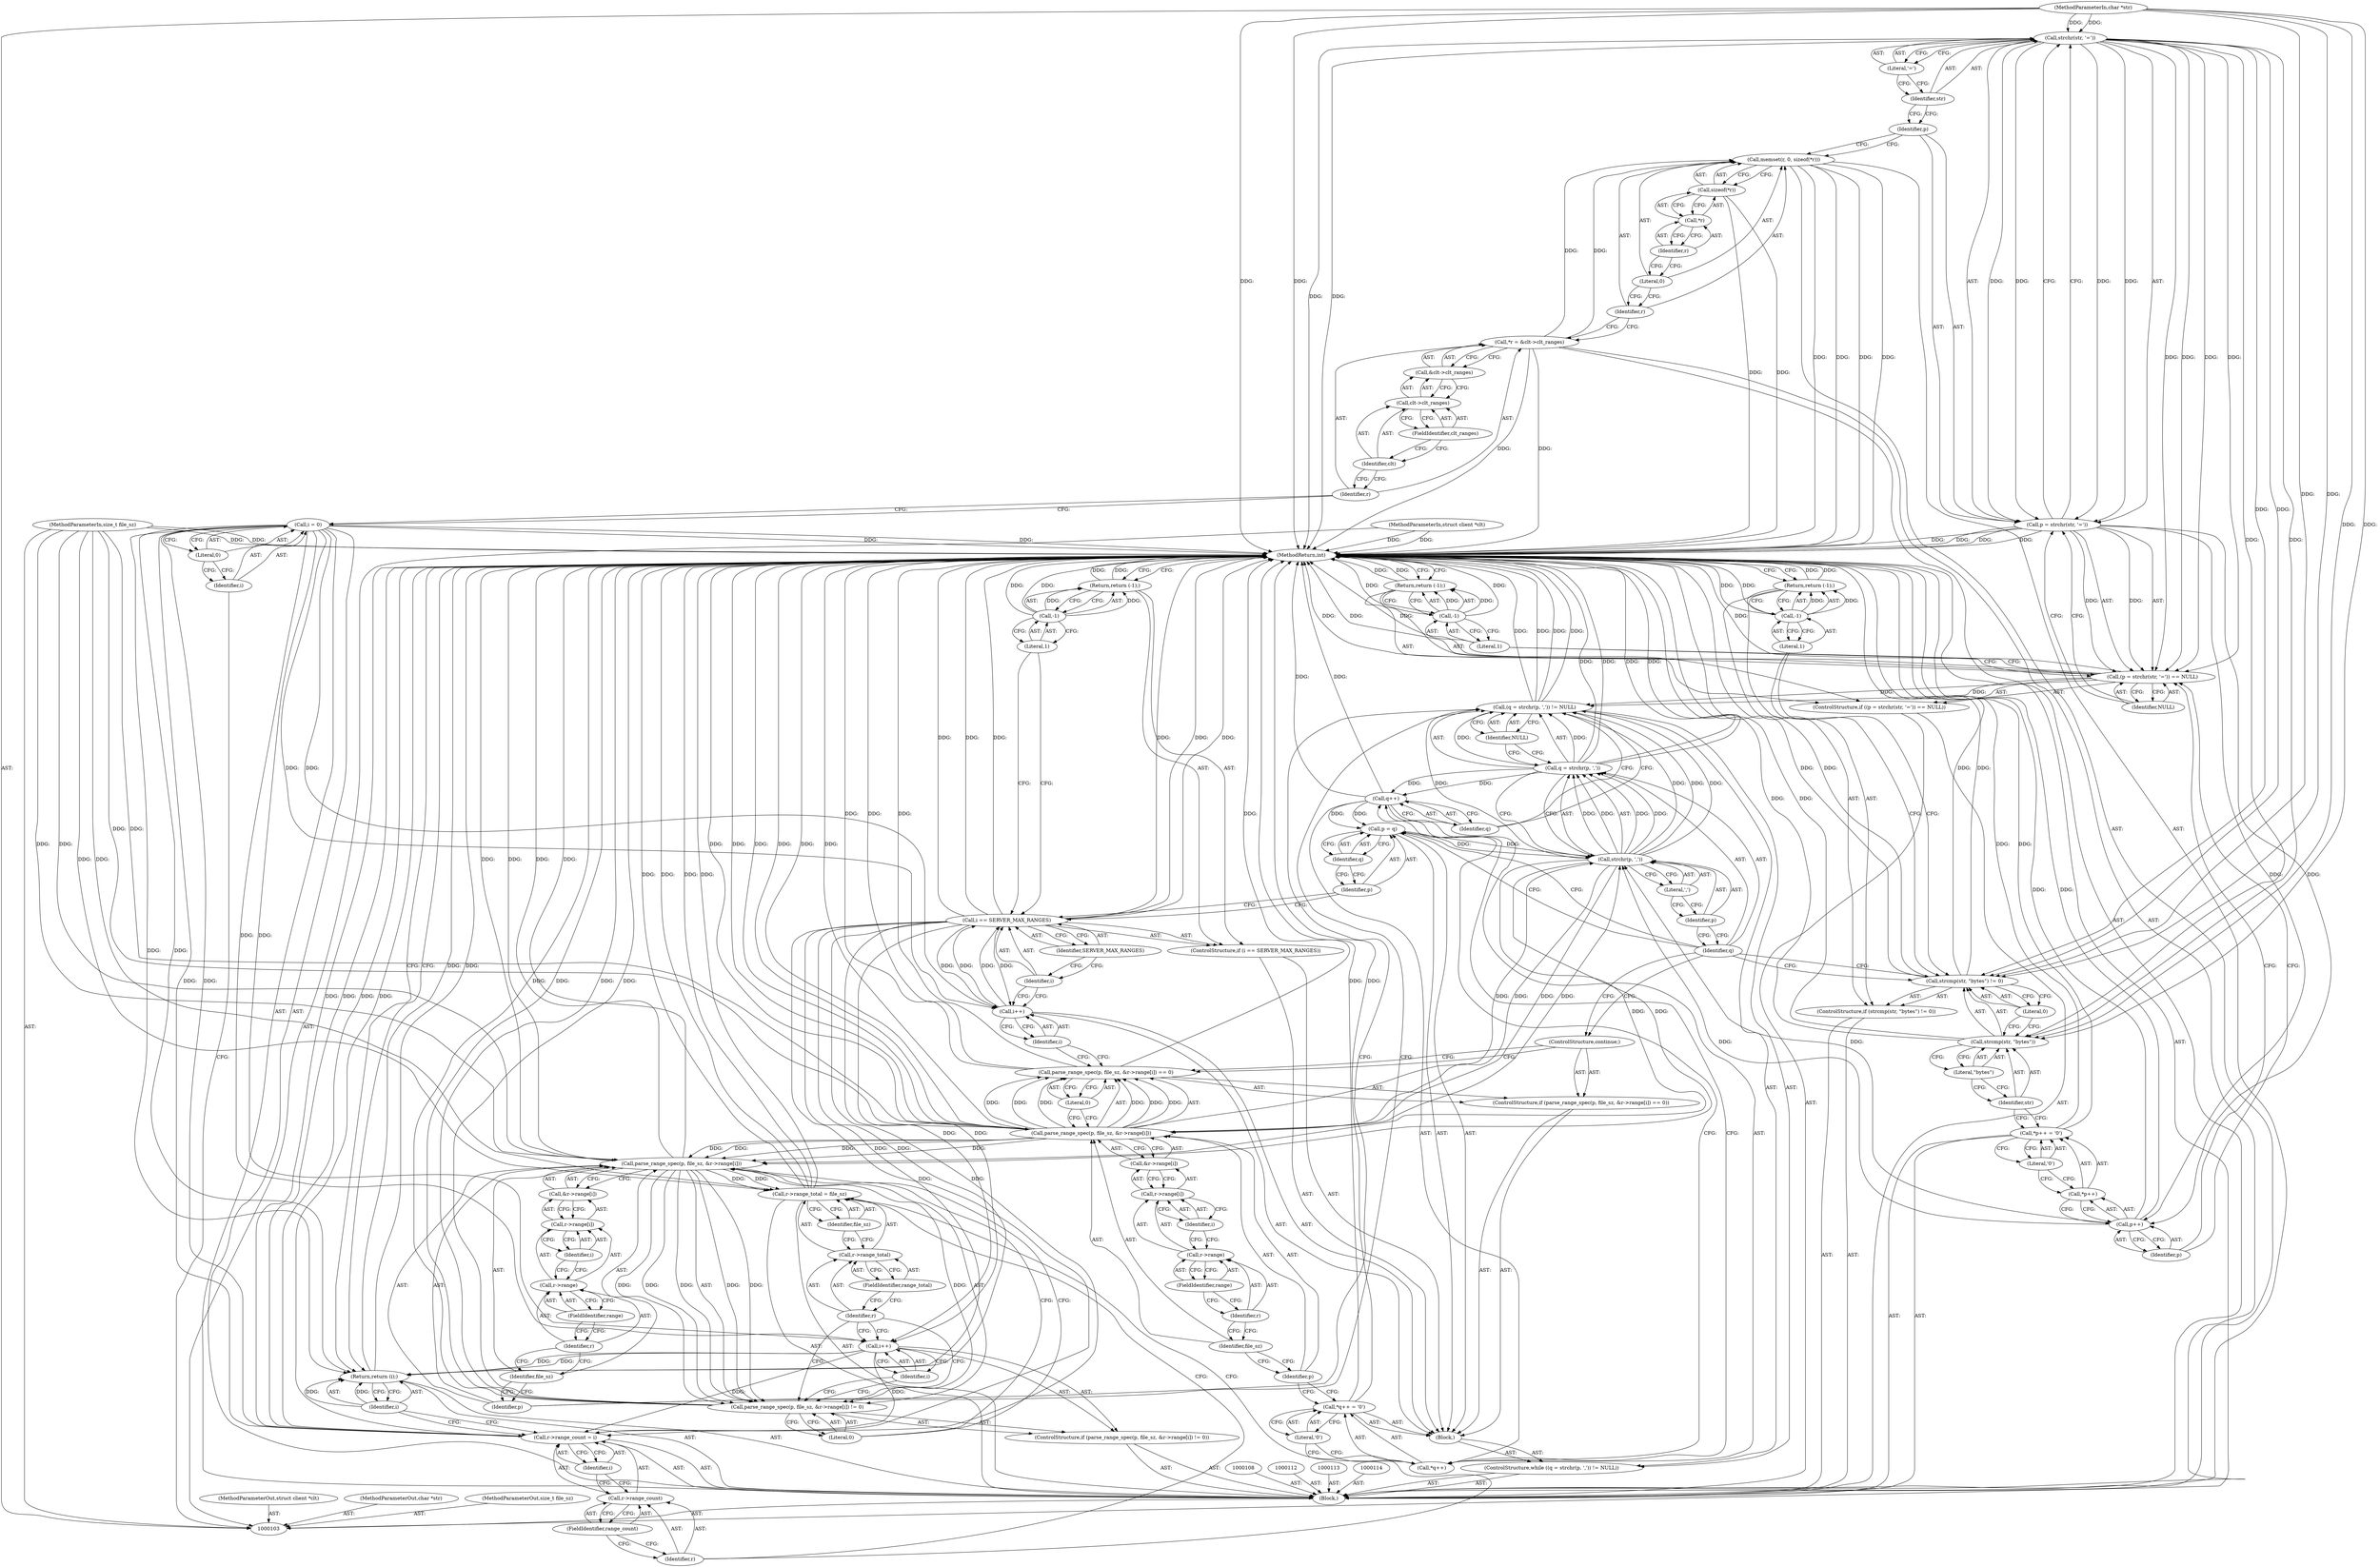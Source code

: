digraph "0_src_142cfc82b932bc211218fbd7bdda8c7ce83f19df_0" {
"1000131" [label="(Call,strchr(str, '='))"];
"1000132" [label="(Identifier,str)"];
"1000127" [label="(ControlStructure,if ((p = strchr(str, '=')) == NULL))"];
"1000133" [label="(Literal,'=')"];
"1000134" [label="(Identifier,NULL)"];
"1000128" [label="(Call,(p = strchr(str, '=')) == NULL)"];
"1000129" [label="(Call,p = strchr(str, '='))"];
"1000130" [label="(Identifier,p)"];
"1000136" [label="(Call,-1)"];
"1000137" [label="(Literal,1)"];
"1000135" [label="(Return,return (-1);)"];
"1000138" [label="(Call,*p++ = '\0')"];
"1000139" [label="(Call,*p++)"];
"1000140" [label="(Call,p++)"];
"1000141" [label="(Identifier,p)"];
"1000142" [label="(Literal,'\0')"];
"1000146" [label="(Identifier,str)"];
"1000147" [label="(Literal,\"bytes\")"];
"1000143" [label="(ControlStructure,if (strcmp(str, \"bytes\") != 0))"];
"1000148" [label="(Literal,0)"];
"1000144" [label="(Call,strcmp(str, \"bytes\") != 0)"];
"1000145" [label="(Call,strcmp(str, \"bytes\"))"];
"1000150" [label="(Call,-1)"];
"1000151" [label="(Literal,1)"];
"1000149" [label="(Return,return (-1);)"];
"1000217" [label="(MethodReturn,int)"];
"1000154" [label="(Call,q = strchr(p, ','))"];
"1000155" [label="(Identifier,q)"];
"1000156" [label="(Call,strchr(p, ','))"];
"1000152" [label="(ControlStructure,while ((q = strchr(p, ',')) != NULL))"];
"1000157" [label="(Identifier,p)"];
"1000158" [label="(Literal,',')"];
"1000159" [label="(Identifier,NULL)"];
"1000160" [label="(Block,)"];
"1000153" [label="(Call,(q = strchr(p, ',')) != NULL)"];
"1000165" [label="(Literal,'\0')"];
"1000161" [label="(Call,*q++ = '\0')"];
"1000162" [label="(Call,*q++)"];
"1000163" [label="(Call,q++)"];
"1000164" [label="(Identifier,q)"];
"1000166" [label="(ControlStructure,if (parse_range_spec(p, file_sz, &r->range[i]) == 0))"];
"1000169" [label="(Identifier,p)"];
"1000170" [label="(Identifier,file_sz)"];
"1000171" [label="(Call,&r->range[i])"];
"1000172" [label="(Call,r->range[i])"];
"1000173" [label="(Call,r->range)"];
"1000174" [label="(Identifier,r)"];
"1000175" [label="(FieldIdentifier,range)"];
"1000176" [label="(Identifier,i)"];
"1000177" [label="(Literal,0)"];
"1000167" [label="(Call,parse_range_spec(p, file_sz, &r->range[i]) == 0)"];
"1000168" [label="(Call,parse_range_spec(p, file_sz, &r->range[i]))"];
"1000178" [label="(ControlStructure,continue;)"];
"1000179" [label="(Call,i++)"];
"1000180" [label="(Identifier,i)"];
"1000184" [label="(Identifier,SERVER_MAX_RANGES)"];
"1000181" [label="(ControlStructure,if (i == SERVER_MAX_RANGES))"];
"1000182" [label="(Call,i == SERVER_MAX_RANGES)"];
"1000183" [label="(Identifier,i)"];
"1000186" [label="(Call,-1)"];
"1000187" [label="(Literal,1)"];
"1000185" [label="(Return,return (-1);)"];
"1000104" [label="(MethodParameterIn,struct client *clt)"];
"1000294" [label="(MethodParameterOut,struct client *clt)"];
"1000105" [label="(MethodParameterIn,char *str)"];
"1000295" [label="(MethodParameterOut,char *str)"];
"1000106" [label="(MethodParameterIn,size_t file_sz)"];
"1000296" [label="(MethodParameterOut,size_t file_sz)"];
"1000188" [label="(Call,p = q)"];
"1000189" [label="(Identifier,p)"];
"1000190" [label="(Identifier,q)"];
"1000191" [label="(ControlStructure,if (parse_range_spec(p, file_sz, &r->range[i]) != 0))"];
"1000194" [label="(Identifier,p)"];
"1000195" [label="(Identifier,file_sz)"];
"1000196" [label="(Call,&r->range[i])"];
"1000197" [label="(Call,r->range[i])"];
"1000198" [label="(Call,r->range)"];
"1000199" [label="(Identifier,r)"];
"1000200" [label="(FieldIdentifier,range)"];
"1000201" [label="(Identifier,i)"];
"1000192" [label="(Call,parse_range_spec(p, file_sz, &r->range[i]) != 0)"];
"1000193" [label="(Call,parse_range_spec(p, file_sz, &r->range[i]))"];
"1000202" [label="(Literal,0)"];
"1000203" [label="(Call,i++)"];
"1000204" [label="(Identifier,i)"];
"1000205" [label="(Call,r->range_total = file_sz)"];
"1000206" [label="(Call,r->range_total)"];
"1000207" [label="(Identifier,r)"];
"1000209" [label="(Identifier,file_sz)"];
"1000208" [label="(FieldIdentifier,range_total)"];
"1000210" [label="(Call,r->range_count = i)"];
"1000211" [label="(Call,r->range_count)"];
"1000212" [label="(Identifier,r)"];
"1000214" [label="(Identifier,i)"];
"1000213" [label="(FieldIdentifier,range_count)"];
"1000215" [label="(Return,return (i);)"];
"1000216" [label="(Identifier,i)"];
"1000107" [label="(Block,)"];
"1000111" [label="(Literal,0)"];
"1000109" [label="(Call,i = 0)"];
"1000110" [label="(Identifier,i)"];
"1000115" [label="(Call,*r = &clt->clt_ranges)"];
"1000116" [label="(Identifier,r)"];
"1000117" [label="(Call,&clt->clt_ranges)"];
"1000118" [label="(Call,clt->clt_ranges)"];
"1000119" [label="(Identifier,clt)"];
"1000120" [label="(FieldIdentifier,clt_ranges)"];
"1000121" [label="(Call,memset(r, 0, sizeof(*r)))"];
"1000123" [label="(Literal,0)"];
"1000124" [label="(Call,sizeof(*r))"];
"1000125" [label="(Call,*r)"];
"1000126" [label="(Identifier,r)"];
"1000122" [label="(Identifier,r)"];
"1000131" -> "1000129"  [label="AST: "];
"1000131" -> "1000133"  [label="CFG: "];
"1000132" -> "1000131"  [label="AST: "];
"1000133" -> "1000131"  [label="AST: "];
"1000129" -> "1000131"  [label="CFG: "];
"1000131" -> "1000217"  [label="DDG: "];
"1000131" -> "1000128"  [label="DDG: "];
"1000131" -> "1000128"  [label="DDG: "];
"1000131" -> "1000129"  [label="DDG: "];
"1000131" -> "1000129"  [label="DDG: "];
"1000105" -> "1000131"  [label="DDG: "];
"1000131" -> "1000144"  [label="DDG: "];
"1000131" -> "1000145"  [label="DDG: "];
"1000132" -> "1000131"  [label="AST: "];
"1000132" -> "1000130"  [label="CFG: "];
"1000133" -> "1000132"  [label="CFG: "];
"1000127" -> "1000107"  [label="AST: "];
"1000128" -> "1000127"  [label="AST: "];
"1000135" -> "1000127"  [label="AST: "];
"1000133" -> "1000131"  [label="AST: "];
"1000133" -> "1000132"  [label="CFG: "];
"1000131" -> "1000133"  [label="CFG: "];
"1000134" -> "1000128"  [label="AST: "];
"1000134" -> "1000129"  [label="CFG: "];
"1000128" -> "1000134"  [label="CFG: "];
"1000128" -> "1000127"  [label="AST: "];
"1000128" -> "1000134"  [label="CFG: "];
"1000129" -> "1000128"  [label="AST: "];
"1000134" -> "1000128"  [label="AST: "];
"1000137" -> "1000128"  [label="CFG: "];
"1000141" -> "1000128"  [label="CFG: "];
"1000128" -> "1000217"  [label="DDG: "];
"1000128" -> "1000217"  [label="DDG: "];
"1000129" -> "1000128"  [label="DDG: "];
"1000131" -> "1000128"  [label="DDG: "];
"1000131" -> "1000128"  [label="DDG: "];
"1000128" -> "1000153"  [label="DDG: "];
"1000129" -> "1000128"  [label="AST: "];
"1000129" -> "1000131"  [label="CFG: "];
"1000130" -> "1000129"  [label="AST: "];
"1000131" -> "1000129"  [label="AST: "];
"1000134" -> "1000129"  [label="CFG: "];
"1000129" -> "1000217"  [label="DDG: "];
"1000129" -> "1000217"  [label="DDG: "];
"1000129" -> "1000128"  [label="DDG: "];
"1000131" -> "1000129"  [label="DDG: "];
"1000131" -> "1000129"  [label="DDG: "];
"1000129" -> "1000140"  [label="DDG: "];
"1000130" -> "1000129"  [label="AST: "];
"1000130" -> "1000121"  [label="CFG: "];
"1000132" -> "1000130"  [label="CFG: "];
"1000136" -> "1000135"  [label="AST: "];
"1000136" -> "1000137"  [label="CFG: "];
"1000137" -> "1000136"  [label="AST: "];
"1000135" -> "1000136"  [label="CFG: "];
"1000136" -> "1000217"  [label="DDG: "];
"1000136" -> "1000135"  [label="DDG: "];
"1000137" -> "1000136"  [label="AST: "];
"1000137" -> "1000128"  [label="CFG: "];
"1000136" -> "1000137"  [label="CFG: "];
"1000135" -> "1000127"  [label="AST: "];
"1000135" -> "1000136"  [label="CFG: "];
"1000136" -> "1000135"  [label="AST: "];
"1000217" -> "1000135"  [label="CFG: "];
"1000135" -> "1000217"  [label="DDG: "];
"1000136" -> "1000135"  [label="DDG: "];
"1000138" -> "1000107"  [label="AST: "];
"1000138" -> "1000142"  [label="CFG: "];
"1000139" -> "1000138"  [label="AST: "];
"1000142" -> "1000138"  [label="AST: "];
"1000146" -> "1000138"  [label="CFG: "];
"1000138" -> "1000217"  [label="DDG: "];
"1000139" -> "1000138"  [label="AST: "];
"1000139" -> "1000140"  [label="CFG: "];
"1000140" -> "1000139"  [label="AST: "];
"1000142" -> "1000139"  [label="CFG: "];
"1000140" -> "1000139"  [label="AST: "];
"1000140" -> "1000141"  [label="CFG: "];
"1000141" -> "1000140"  [label="AST: "];
"1000139" -> "1000140"  [label="CFG: "];
"1000140" -> "1000217"  [label="DDG: "];
"1000129" -> "1000140"  [label="DDG: "];
"1000140" -> "1000156"  [label="DDG: "];
"1000141" -> "1000140"  [label="AST: "];
"1000141" -> "1000128"  [label="CFG: "];
"1000140" -> "1000141"  [label="CFG: "];
"1000142" -> "1000138"  [label="AST: "];
"1000142" -> "1000139"  [label="CFG: "];
"1000138" -> "1000142"  [label="CFG: "];
"1000146" -> "1000145"  [label="AST: "];
"1000146" -> "1000138"  [label="CFG: "];
"1000147" -> "1000146"  [label="CFG: "];
"1000147" -> "1000145"  [label="AST: "];
"1000147" -> "1000146"  [label="CFG: "];
"1000145" -> "1000147"  [label="CFG: "];
"1000143" -> "1000107"  [label="AST: "];
"1000144" -> "1000143"  [label="AST: "];
"1000149" -> "1000143"  [label="AST: "];
"1000148" -> "1000144"  [label="AST: "];
"1000148" -> "1000145"  [label="CFG: "];
"1000144" -> "1000148"  [label="CFG: "];
"1000144" -> "1000143"  [label="AST: "];
"1000144" -> "1000148"  [label="CFG: "];
"1000145" -> "1000144"  [label="AST: "];
"1000148" -> "1000144"  [label="AST: "];
"1000151" -> "1000144"  [label="CFG: "];
"1000155" -> "1000144"  [label="CFG: "];
"1000144" -> "1000217"  [label="DDG: "];
"1000144" -> "1000217"  [label="DDG: "];
"1000131" -> "1000144"  [label="DDG: "];
"1000105" -> "1000144"  [label="DDG: "];
"1000145" -> "1000144"  [label="AST: "];
"1000145" -> "1000147"  [label="CFG: "];
"1000146" -> "1000145"  [label="AST: "];
"1000147" -> "1000145"  [label="AST: "];
"1000148" -> "1000145"  [label="CFG: "];
"1000145" -> "1000217"  [label="DDG: "];
"1000131" -> "1000145"  [label="DDG: "];
"1000105" -> "1000145"  [label="DDG: "];
"1000150" -> "1000149"  [label="AST: "];
"1000150" -> "1000151"  [label="CFG: "];
"1000151" -> "1000150"  [label="AST: "];
"1000149" -> "1000150"  [label="CFG: "];
"1000150" -> "1000217"  [label="DDG: "];
"1000150" -> "1000149"  [label="DDG: "];
"1000151" -> "1000150"  [label="AST: "];
"1000151" -> "1000144"  [label="CFG: "];
"1000150" -> "1000151"  [label="CFG: "];
"1000149" -> "1000143"  [label="AST: "];
"1000149" -> "1000150"  [label="CFG: "];
"1000150" -> "1000149"  [label="AST: "];
"1000217" -> "1000149"  [label="CFG: "];
"1000149" -> "1000217"  [label="DDG: "];
"1000150" -> "1000149"  [label="DDG: "];
"1000217" -> "1000103"  [label="AST: "];
"1000217" -> "1000135"  [label="CFG: "];
"1000217" -> "1000149"  [label="CFG: "];
"1000217" -> "1000185"  [label="CFG: "];
"1000217" -> "1000215"  [label="CFG: "];
"1000149" -> "1000217"  [label="DDG: "];
"1000205" -> "1000217"  [label="DDG: "];
"1000205" -> "1000217"  [label="DDG: "];
"1000168" -> "1000217"  [label="DDG: "];
"1000168" -> "1000217"  [label="DDG: "];
"1000168" -> "1000217"  [label="DDG: "];
"1000105" -> "1000217"  [label="DDG: "];
"1000210" -> "1000217"  [label="DDG: "];
"1000210" -> "1000217"  [label="DDG: "];
"1000153" -> "1000217"  [label="DDG: "];
"1000153" -> "1000217"  [label="DDG: "];
"1000182" -> "1000217"  [label="DDG: "];
"1000182" -> "1000217"  [label="DDG: "];
"1000182" -> "1000217"  [label="DDG: "];
"1000115" -> "1000217"  [label="DDG: "];
"1000167" -> "1000217"  [label="DDG: "];
"1000167" -> "1000217"  [label="DDG: "];
"1000129" -> "1000217"  [label="DDG: "];
"1000129" -> "1000217"  [label="DDG: "];
"1000163" -> "1000217"  [label="DDG: "];
"1000186" -> "1000217"  [label="DDG: "];
"1000124" -> "1000217"  [label="DDG: "];
"1000193" -> "1000217"  [label="DDG: "];
"1000193" -> "1000217"  [label="DDG: "];
"1000104" -> "1000217"  [label="DDG: "];
"1000131" -> "1000217"  [label="DDG: "];
"1000140" -> "1000217"  [label="DDG: "];
"1000138" -> "1000217"  [label="DDG: "];
"1000154" -> "1000217"  [label="DDG: "];
"1000154" -> "1000217"  [label="DDG: "];
"1000144" -> "1000217"  [label="DDG: "];
"1000144" -> "1000217"  [label="DDG: "];
"1000128" -> "1000217"  [label="DDG: "];
"1000128" -> "1000217"  [label="DDG: "];
"1000121" -> "1000217"  [label="DDG: "];
"1000121" -> "1000217"  [label="DDG: "];
"1000192" -> "1000217"  [label="DDG: "];
"1000192" -> "1000217"  [label="DDG: "];
"1000109" -> "1000217"  [label="DDG: "];
"1000136" -> "1000217"  [label="DDG: "];
"1000150" -> "1000217"  [label="DDG: "];
"1000161" -> "1000217"  [label="DDG: "];
"1000145" -> "1000217"  [label="DDG: "];
"1000106" -> "1000217"  [label="DDG: "];
"1000185" -> "1000217"  [label="DDG: "];
"1000215" -> "1000217"  [label="DDG: "];
"1000135" -> "1000217"  [label="DDG: "];
"1000154" -> "1000153"  [label="AST: "];
"1000154" -> "1000156"  [label="CFG: "];
"1000155" -> "1000154"  [label="AST: "];
"1000156" -> "1000154"  [label="AST: "];
"1000159" -> "1000154"  [label="CFG: "];
"1000154" -> "1000217"  [label="DDG: "];
"1000154" -> "1000217"  [label="DDG: "];
"1000154" -> "1000153"  [label="DDG: "];
"1000156" -> "1000154"  [label="DDG: "];
"1000156" -> "1000154"  [label="DDG: "];
"1000154" -> "1000163"  [label="DDG: "];
"1000155" -> "1000154"  [label="AST: "];
"1000155" -> "1000188"  [label="CFG: "];
"1000155" -> "1000178"  [label="CFG: "];
"1000155" -> "1000144"  [label="CFG: "];
"1000157" -> "1000155"  [label="CFG: "];
"1000156" -> "1000154"  [label="AST: "];
"1000156" -> "1000158"  [label="CFG: "];
"1000157" -> "1000156"  [label="AST: "];
"1000158" -> "1000156"  [label="AST: "];
"1000154" -> "1000156"  [label="CFG: "];
"1000156" -> "1000153"  [label="DDG: "];
"1000156" -> "1000153"  [label="DDG: "];
"1000156" -> "1000154"  [label="DDG: "];
"1000156" -> "1000154"  [label="DDG: "];
"1000168" -> "1000156"  [label="DDG: "];
"1000188" -> "1000156"  [label="DDG: "];
"1000140" -> "1000156"  [label="DDG: "];
"1000156" -> "1000168"  [label="DDG: "];
"1000156" -> "1000193"  [label="DDG: "];
"1000152" -> "1000107"  [label="AST: "];
"1000153" -> "1000152"  [label="AST: "];
"1000160" -> "1000152"  [label="AST: "];
"1000157" -> "1000156"  [label="AST: "];
"1000157" -> "1000155"  [label="CFG: "];
"1000158" -> "1000157"  [label="CFG: "];
"1000158" -> "1000156"  [label="AST: "];
"1000158" -> "1000157"  [label="CFG: "];
"1000156" -> "1000158"  [label="CFG: "];
"1000159" -> "1000153"  [label="AST: "];
"1000159" -> "1000154"  [label="CFG: "];
"1000153" -> "1000159"  [label="CFG: "];
"1000160" -> "1000152"  [label="AST: "];
"1000161" -> "1000160"  [label="AST: "];
"1000166" -> "1000160"  [label="AST: "];
"1000179" -> "1000160"  [label="AST: "];
"1000181" -> "1000160"  [label="AST: "];
"1000188" -> "1000160"  [label="AST: "];
"1000153" -> "1000152"  [label="AST: "];
"1000153" -> "1000159"  [label="CFG: "];
"1000154" -> "1000153"  [label="AST: "];
"1000159" -> "1000153"  [label="AST: "];
"1000164" -> "1000153"  [label="CFG: "];
"1000194" -> "1000153"  [label="CFG: "];
"1000153" -> "1000217"  [label="DDG: "];
"1000153" -> "1000217"  [label="DDG: "];
"1000154" -> "1000153"  [label="DDG: "];
"1000156" -> "1000153"  [label="DDG: "];
"1000156" -> "1000153"  [label="DDG: "];
"1000128" -> "1000153"  [label="DDG: "];
"1000165" -> "1000161"  [label="AST: "];
"1000165" -> "1000162"  [label="CFG: "];
"1000161" -> "1000165"  [label="CFG: "];
"1000161" -> "1000160"  [label="AST: "];
"1000161" -> "1000165"  [label="CFG: "];
"1000162" -> "1000161"  [label="AST: "];
"1000165" -> "1000161"  [label="AST: "];
"1000169" -> "1000161"  [label="CFG: "];
"1000161" -> "1000217"  [label="DDG: "];
"1000162" -> "1000161"  [label="AST: "];
"1000162" -> "1000163"  [label="CFG: "];
"1000163" -> "1000162"  [label="AST: "];
"1000165" -> "1000162"  [label="CFG: "];
"1000163" -> "1000162"  [label="AST: "];
"1000163" -> "1000164"  [label="CFG: "];
"1000164" -> "1000163"  [label="AST: "];
"1000162" -> "1000163"  [label="CFG: "];
"1000163" -> "1000217"  [label="DDG: "];
"1000154" -> "1000163"  [label="DDG: "];
"1000163" -> "1000188"  [label="DDG: "];
"1000164" -> "1000163"  [label="AST: "];
"1000164" -> "1000153"  [label="CFG: "];
"1000163" -> "1000164"  [label="CFG: "];
"1000166" -> "1000160"  [label="AST: "];
"1000167" -> "1000166"  [label="AST: "];
"1000178" -> "1000166"  [label="AST: "];
"1000169" -> "1000168"  [label="AST: "];
"1000169" -> "1000161"  [label="CFG: "];
"1000170" -> "1000169"  [label="CFG: "];
"1000170" -> "1000168"  [label="AST: "];
"1000170" -> "1000169"  [label="CFG: "];
"1000174" -> "1000170"  [label="CFG: "];
"1000171" -> "1000168"  [label="AST: "];
"1000171" -> "1000172"  [label="CFG: "];
"1000172" -> "1000171"  [label="AST: "];
"1000168" -> "1000171"  [label="CFG: "];
"1000172" -> "1000171"  [label="AST: "];
"1000172" -> "1000176"  [label="CFG: "];
"1000173" -> "1000172"  [label="AST: "];
"1000176" -> "1000172"  [label="AST: "];
"1000171" -> "1000172"  [label="CFG: "];
"1000173" -> "1000172"  [label="AST: "];
"1000173" -> "1000175"  [label="CFG: "];
"1000174" -> "1000173"  [label="AST: "];
"1000175" -> "1000173"  [label="AST: "];
"1000176" -> "1000173"  [label="CFG: "];
"1000174" -> "1000173"  [label="AST: "];
"1000174" -> "1000170"  [label="CFG: "];
"1000175" -> "1000174"  [label="CFG: "];
"1000175" -> "1000173"  [label="AST: "];
"1000175" -> "1000174"  [label="CFG: "];
"1000173" -> "1000175"  [label="CFG: "];
"1000176" -> "1000172"  [label="AST: "];
"1000176" -> "1000173"  [label="CFG: "];
"1000172" -> "1000176"  [label="CFG: "];
"1000177" -> "1000167"  [label="AST: "];
"1000177" -> "1000168"  [label="CFG: "];
"1000167" -> "1000177"  [label="CFG: "];
"1000167" -> "1000166"  [label="AST: "];
"1000167" -> "1000177"  [label="CFG: "];
"1000168" -> "1000167"  [label="AST: "];
"1000177" -> "1000167"  [label="AST: "];
"1000178" -> "1000167"  [label="CFG: "];
"1000180" -> "1000167"  [label="CFG: "];
"1000167" -> "1000217"  [label="DDG: "];
"1000167" -> "1000217"  [label="DDG: "];
"1000168" -> "1000167"  [label="DDG: "];
"1000168" -> "1000167"  [label="DDG: "];
"1000168" -> "1000167"  [label="DDG: "];
"1000168" -> "1000167"  [label="AST: "];
"1000168" -> "1000171"  [label="CFG: "];
"1000169" -> "1000168"  [label="AST: "];
"1000170" -> "1000168"  [label="AST: "];
"1000171" -> "1000168"  [label="AST: "];
"1000177" -> "1000168"  [label="CFG: "];
"1000168" -> "1000217"  [label="DDG: "];
"1000168" -> "1000217"  [label="DDG: "];
"1000168" -> "1000217"  [label="DDG: "];
"1000168" -> "1000156"  [label="DDG: "];
"1000168" -> "1000167"  [label="DDG: "];
"1000168" -> "1000167"  [label="DDG: "];
"1000168" -> "1000167"  [label="DDG: "];
"1000156" -> "1000168"  [label="DDG: "];
"1000106" -> "1000168"  [label="DDG: "];
"1000168" -> "1000193"  [label="DDG: "];
"1000168" -> "1000193"  [label="DDG: "];
"1000178" -> "1000166"  [label="AST: "];
"1000178" -> "1000167"  [label="CFG: "];
"1000155" -> "1000178"  [label="CFG: "];
"1000179" -> "1000160"  [label="AST: "];
"1000179" -> "1000180"  [label="CFG: "];
"1000180" -> "1000179"  [label="AST: "];
"1000183" -> "1000179"  [label="CFG: "];
"1000109" -> "1000179"  [label="DDG: "];
"1000182" -> "1000179"  [label="DDG: "];
"1000179" -> "1000182"  [label="DDG: "];
"1000180" -> "1000179"  [label="AST: "];
"1000180" -> "1000167"  [label="CFG: "];
"1000179" -> "1000180"  [label="CFG: "];
"1000184" -> "1000182"  [label="AST: "];
"1000184" -> "1000183"  [label="CFG: "];
"1000182" -> "1000184"  [label="CFG: "];
"1000181" -> "1000160"  [label="AST: "];
"1000182" -> "1000181"  [label="AST: "];
"1000185" -> "1000181"  [label="AST: "];
"1000182" -> "1000181"  [label="AST: "];
"1000182" -> "1000184"  [label="CFG: "];
"1000183" -> "1000182"  [label="AST: "];
"1000184" -> "1000182"  [label="AST: "];
"1000187" -> "1000182"  [label="CFG: "];
"1000189" -> "1000182"  [label="CFG: "];
"1000182" -> "1000217"  [label="DDG: "];
"1000182" -> "1000217"  [label="DDG: "];
"1000182" -> "1000217"  [label="DDG: "];
"1000182" -> "1000179"  [label="DDG: "];
"1000179" -> "1000182"  [label="DDG: "];
"1000182" -> "1000203"  [label="DDG: "];
"1000182" -> "1000210"  [label="DDG: "];
"1000182" -> "1000215"  [label="DDG: "];
"1000183" -> "1000182"  [label="AST: "];
"1000183" -> "1000179"  [label="CFG: "];
"1000184" -> "1000183"  [label="CFG: "];
"1000186" -> "1000185"  [label="AST: "];
"1000186" -> "1000187"  [label="CFG: "];
"1000187" -> "1000186"  [label="AST: "];
"1000185" -> "1000186"  [label="CFG: "];
"1000186" -> "1000217"  [label="DDG: "];
"1000186" -> "1000185"  [label="DDG: "];
"1000187" -> "1000186"  [label="AST: "];
"1000187" -> "1000182"  [label="CFG: "];
"1000186" -> "1000187"  [label="CFG: "];
"1000185" -> "1000181"  [label="AST: "];
"1000185" -> "1000186"  [label="CFG: "];
"1000186" -> "1000185"  [label="AST: "];
"1000217" -> "1000185"  [label="CFG: "];
"1000185" -> "1000217"  [label="DDG: "];
"1000186" -> "1000185"  [label="DDG: "];
"1000104" -> "1000103"  [label="AST: "];
"1000104" -> "1000217"  [label="DDG: "];
"1000294" -> "1000103"  [label="AST: "];
"1000105" -> "1000103"  [label="AST: "];
"1000105" -> "1000217"  [label="DDG: "];
"1000105" -> "1000131"  [label="DDG: "];
"1000105" -> "1000144"  [label="DDG: "];
"1000105" -> "1000145"  [label="DDG: "];
"1000295" -> "1000103"  [label="AST: "];
"1000106" -> "1000103"  [label="AST: "];
"1000106" -> "1000217"  [label="DDG: "];
"1000106" -> "1000168"  [label="DDG: "];
"1000106" -> "1000193"  [label="DDG: "];
"1000106" -> "1000205"  [label="DDG: "];
"1000296" -> "1000103"  [label="AST: "];
"1000188" -> "1000160"  [label="AST: "];
"1000188" -> "1000190"  [label="CFG: "];
"1000189" -> "1000188"  [label="AST: "];
"1000190" -> "1000188"  [label="AST: "];
"1000155" -> "1000188"  [label="CFG: "];
"1000188" -> "1000156"  [label="DDG: "];
"1000163" -> "1000188"  [label="DDG: "];
"1000189" -> "1000188"  [label="AST: "];
"1000189" -> "1000182"  [label="CFG: "];
"1000190" -> "1000189"  [label="CFG: "];
"1000190" -> "1000188"  [label="AST: "];
"1000190" -> "1000189"  [label="CFG: "];
"1000188" -> "1000190"  [label="CFG: "];
"1000191" -> "1000107"  [label="AST: "];
"1000192" -> "1000191"  [label="AST: "];
"1000203" -> "1000191"  [label="AST: "];
"1000194" -> "1000193"  [label="AST: "];
"1000194" -> "1000153"  [label="CFG: "];
"1000195" -> "1000194"  [label="CFG: "];
"1000195" -> "1000193"  [label="AST: "];
"1000195" -> "1000194"  [label="CFG: "];
"1000199" -> "1000195"  [label="CFG: "];
"1000196" -> "1000193"  [label="AST: "];
"1000196" -> "1000197"  [label="CFG: "];
"1000197" -> "1000196"  [label="AST: "];
"1000193" -> "1000196"  [label="CFG: "];
"1000197" -> "1000196"  [label="AST: "];
"1000197" -> "1000201"  [label="CFG: "];
"1000198" -> "1000197"  [label="AST: "];
"1000201" -> "1000197"  [label="AST: "];
"1000196" -> "1000197"  [label="CFG: "];
"1000198" -> "1000197"  [label="AST: "];
"1000198" -> "1000200"  [label="CFG: "];
"1000199" -> "1000198"  [label="AST: "];
"1000200" -> "1000198"  [label="AST: "];
"1000201" -> "1000198"  [label="CFG: "];
"1000199" -> "1000198"  [label="AST: "];
"1000199" -> "1000195"  [label="CFG: "];
"1000200" -> "1000199"  [label="CFG: "];
"1000200" -> "1000198"  [label="AST: "];
"1000200" -> "1000199"  [label="CFG: "];
"1000198" -> "1000200"  [label="CFG: "];
"1000201" -> "1000197"  [label="AST: "];
"1000201" -> "1000198"  [label="CFG: "];
"1000197" -> "1000201"  [label="CFG: "];
"1000192" -> "1000191"  [label="AST: "];
"1000192" -> "1000202"  [label="CFG: "];
"1000193" -> "1000192"  [label="AST: "];
"1000202" -> "1000192"  [label="AST: "];
"1000204" -> "1000192"  [label="CFG: "];
"1000207" -> "1000192"  [label="CFG: "];
"1000192" -> "1000217"  [label="DDG: "];
"1000192" -> "1000217"  [label="DDG: "];
"1000193" -> "1000192"  [label="DDG: "];
"1000193" -> "1000192"  [label="DDG: "];
"1000193" -> "1000192"  [label="DDG: "];
"1000193" -> "1000192"  [label="AST: "];
"1000193" -> "1000196"  [label="CFG: "];
"1000194" -> "1000193"  [label="AST: "];
"1000195" -> "1000193"  [label="AST: "];
"1000196" -> "1000193"  [label="AST: "];
"1000202" -> "1000193"  [label="CFG: "];
"1000193" -> "1000217"  [label="DDG: "];
"1000193" -> "1000217"  [label="DDG: "];
"1000193" -> "1000192"  [label="DDG: "];
"1000193" -> "1000192"  [label="DDG: "];
"1000193" -> "1000192"  [label="DDG: "];
"1000156" -> "1000193"  [label="DDG: "];
"1000168" -> "1000193"  [label="DDG: "];
"1000168" -> "1000193"  [label="DDG: "];
"1000106" -> "1000193"  [label="DDG: "];
"1000193" -> "1000205"  [label="DDG: "];
"1000202" -> "1000192"  [label="AST: "];
"1000202" -> "1000193"  [label="CFG: "];
"1000192" -> "1000202"  [label="CFG: "];
"1000203" -> "1000191"  [label="AST: "];
"1000203" -> "1000204"  [label="CFG: "];
"1000204" -> "1000203"  [label="AST: "];
"1000207" -> "1000203"  [label="CFG: "];
"1000109" -> "1000203"  [label="DDG: "];
"1000182" -> "1000203"  [label="DDG: "];
"1000203" -> "1000210"  [label="DDG: "];
"1000203" -> "1000215"  [label="DDG: "];
"1000204" -> "1000203"  [label="AST: "];
"1000204" -> "1000192"  [label="CFG: "];
"1000203" -> "1000204"  [label="CFG: "];
"1000205" -> "1000107"  [label="AST: "];
"1000205" -> "1000209"  [label="CFG: "];
"1000206" -> "1000205"  [label="AST: "];
"1000209" -> "1000205"  [label="AST: "];
"1000212" -> "1000205"  [label="CFG: "];
"1000205" -> "1000217"  [label="DDG: "];
"1000205" -> "1000217"  [label="DDG: "];
"1000193" -> "1000205"  [label="DDG: "];
"1000106" -> "1000205"  [label="DDG: "];
"1000206" -> "1000205"  [label="AST: "];
"1000206" -> "1000208"  [label="CFG: "];
"1000207" -> "1000206"  [label="AST: "];
"1000208" -> "1000206"  [label="AST: "];
"1000209" -> "1000206"  [label="CFG: "];
"1000207" -> "1000206"  [label="AST: "];
"1000207" -> "1000203"  [label="CFG: "];
"1000207" -> "1000192"  [label="CFG: "];
"1000208" -> "1000207"  [label="CFG: "];
"1000209" -> "1000205"  [label="AST: "];
"1000209" -> "1000206"  [label="CFG: "];
"1000205" -> "1000209"  [label="CFG: "];
"1000208" -> "1000206"  [label="AST: "];
"1000208" -> "1000207"  [label="CFG: "];
"1000206" -> "1000208"  [label="CFG: "];
"1000210" -> "1000107"  [label="AST: "];
"1000210" -> "1000214"  [label="CFG: "];
"1000211" -> "1000210"  [label="AST: "];
"1000214" -> "1000210"  [label="AST: "];
"1000216" -> "1000210"  [label="CFG: "];
"1000210" -> "1000217"  [label="DDG: "];
"1000210" -> "1000217"  [label="DDG: "];
"1000109" -> "1000210"  [label="DDG: "];
"1000182" -> "1000210"  [label="DDG: "];
"1000203" -> "1000210"  [label="DDG: "];
"1000211" -> "1000210"  [label="AST: "];
"1000211" -> "1000213"  [label="CFG: "];
"1000212" -> "1000211"  [label="AST: "];
"1000213" -> "1000211"  [label="AST: "];
"1000214" -> "1000211"  [label="CFG: "];
"1000212" -> "1000211"  [label="AST: "];
"1000212" -> "1000205"  [label="CFG: "];
"1000213" -> "1000212"  [label="CFG: "];
"1000214" -> "1000210"  [label="AST: "];
"1000214" -> "1000211"  [label="CFG: "];
"1000210" -> "1000214"  [label="CFG: "];
"1000213" -> "1000211"  [label="AST: "];
"1000213" -> "1000212"  [label="CFG: "];
"1000211" -> "1000213"  [label="CFG: "];
"1000215" -> "1000107"  [label="AST: "];
"1000215" -> "1000216"  [label="CFG: "];
"1000216" -> "1000215"  [label="AST: "];
"1000217" -> "1000215"  [label="CFG: "];
"1000215" -> "1000217"  [label="DDG: "];
"1000216" -> "1000215"  [label="DDG: "];
"1000109" -> "1000215"  [label="DDG: "];
"1000182" -> "1000215"  [label="DDG: "];
"1000203" -> "1000215"  [label="DDG: "];
"1000216" -> "1000215"  [label="AST: "];
"1000216" -> "1000210"  [label="CFG: "];
"1000215" -> "1000216"  [label="CFG: "];
"1000216" -> "1000215"  [label="DDG: "];
"1000107" -> "1000103"  [label="AST: "];
"1000108" -> "1000107"  [label="AST: "];
"1000109" -> "1000107"  [label="AST: "];
"1000112" -> "1000107"  [label="AST: "];
"1000113" -> "1000107"  [label="AST: "];
"1000114" -> "1000107"  [label="AST: "];
"1000115" -> "1000107"  [label="AST: "];
"1000121" -> "1000107"  [label="AST: "];
"1000127" -> "1000107"  [label="AST: "];
"1000138" -> "1000107"  [label="AST: "];
"1000143" -> "1000107"  [label="AST: "];
"1000152" -> "1000107"  [label="AST: "];
"1000191" -> "1000107"  [label="AST: "];
"1000205" -> "1000107"  [label="AST: "];
"1000210" -> "1000107"  [label="AST: "];
"1000215" -> "1000107"  [label="AST: "];
"1000111" -> "1000109"  [label="AST: "];
"1000111" -> "1000110"  [label="CFG: "];
"1000109" -> "1000111"  [label="CFG: "];
"1000109" -> "1000107"  [label="AST: "];
"1000109" -> "1000111"  [label="CFG: "];
"1000110" -> "1000109"  [label="AST: "];
"1000111" -> "1000109"  [label="AST: "];
"1000116" -> "1000109"  [label="CFG: "];
"1000109" -> "1000217"  [label="DDG: "];
"1000109" -> "1000179"  [label="DDG: "];
"1000109" -> "1000203"  [label="DDG: "];
"1000109" -> "1000210"  [label="DDG: "];
"1000109" -> "1000215"  [label="DDG: "];
"1000110" -> "1000109"  [label="AST: "];
"1000110" -> "1000103"  [label="CFG: "];
"1000111" -> "1000110"  [label="CFG: "];
"1000115" -> "1000107"  [label="AST: "];
"1000115" -> "1000117"  [label="CFG: "];
"1000116" -> "1000115"  [label="AST: "];
"1000117" -> "1000115"  [label="AST: "];
"1000122" -> "1000115"  [label="CFG: "];
"1000115" -> "1000217"  [label="DDG: "];
"1000115" -> "1000121"  [label="DDG: "];
"1000116" -> "1000115"  [label="AST: "];
"1000116" -> "1000109"  [label="CFG: "];
"1000119" -> "1000116"  [label="CFG: "];
"1000117" -> "1000115"  [label="AST: "];
"1000117" -> "1000118"  [label="CFG: "];
"1000118" -> "1000117"  [label="AST: "];
"1000115" -> "1000117"  [label="CFG: "];
"1000118" -> "1000117"  [label="AST: "];
"1000118" -> "1000120"  [label="CFG: "];
"1000119" -> "1000118"  [label="AST: "];
"1000120" -> "1000118"  [label="AST: "];
"1000117" -> "1000118"  [label="CFG: "];
"1000119" -> "1000118"  [label="AST: "];
"1000119" -> "1000116"  [label="CFG: "];
"1000120" -> "1000119"  [label="CFG: "];
"1000120" -> "1000118"  [label="AST: "];
"1000120" -> "1000119"  [label="CFG: "];
"1000118" -> "1000120"  [label="CFG: "];
"1000121" -> "1000107"  [label="AST: "];
"1000121" -> "1000124"  [label="CFG: "];
"1000122" -> "1000121"  [label="AST: "];
"1000123" -> "1000121"  [label="AST: "];
"1000124" -> "1000121"  [label="AST: "];
"1000130" -> "1000121"  [label="CFG: "];
"1000121" -> "1000217"  [label="DDG: "];
"1000121" -> "1000217"  [label="DDG: "];
"1000115" -> "1000121"  [label="DDG: "];
"1000123" -> "1000121"  [label="AST: "];
"1000123" -> "1000122"  [label="CFG: "];
"1000126" -> "1000123"  [label="CFG: "];
"1000124" -> "1000121"  [label="AST: "];
"1000124" -> "1000125"  [label="CFG: "];
"1000125" -> "1000124"  [label="AST: "];
"1000121" -> "1000124"  [label="CFG: "];
"1000124" -> "1000217"  [label="DDG: "];
"1000125" -> "1000124"  [label="AST: "];
"1000125" -> "1000126"  [label="CFG: "];
"1000126" -> "1000125"  [label="AST: "];
"1000124" -> "1000125"  [label="CFG: "];
"1000126" -> "1000125"  [label="AST: "];
"1000126" -> "1000123"  [label="CFG: "];
"1000125" -> "1000126"  [label="CFG: "];
"1000122" -> "1000121"  [label="AST: "];
"1000122" -> "1000115"  [label="CFG: "];
"1000123" -> "1000122"  [label="CFG: "];
}
